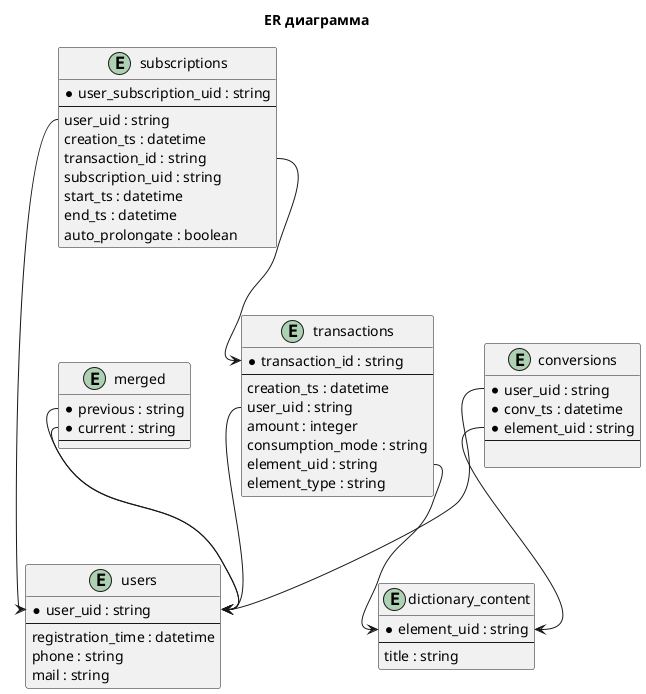 @startuml

title ER диаграмма

entity "transactions" {
  * transaction_id : string
  --
  creation_ts : datetime
  user_uid : string
  amount : integer
  consumption_mode : string
  element_uid : string
  element_type : string
}

entity "subscriptions" as subscriptions {
  * user_subscription_uid : string
  --
  user_uid : string
  creation_ts : datetime
  transaction_id : string
  subscription_uid : string
  start_ts : datetime
  end_ts : datetime
  auto_prolongate : boolean
}

entity "conversions" as conversions {
  * user_uid : string
  * conv_ts : datetime
  * element_uid : string
  --

}

entity "users" as users {
  * user_uid : string
  --
  registration_time : datetime
  phone : string
  mail : string
}

entity "dictionary_content" as content {
  * element_uid : string
  --
  title : string
}

entity "merged" as merged {
  * previous : string
  * current : string
  --
}

transactions::user_uid --> users::user_uid
transactions::element_uid --> content::element_uid

subscriptions::user_uid --> users::user_uid
subscriptions::transaction_id --> transactions::transaction_id

conversions::user_uid --> users::user_uid
conversions::element_uid --> content::element_uid

merged::previous --> users::user_uid
merged::current --> users::user_uid

@enduml